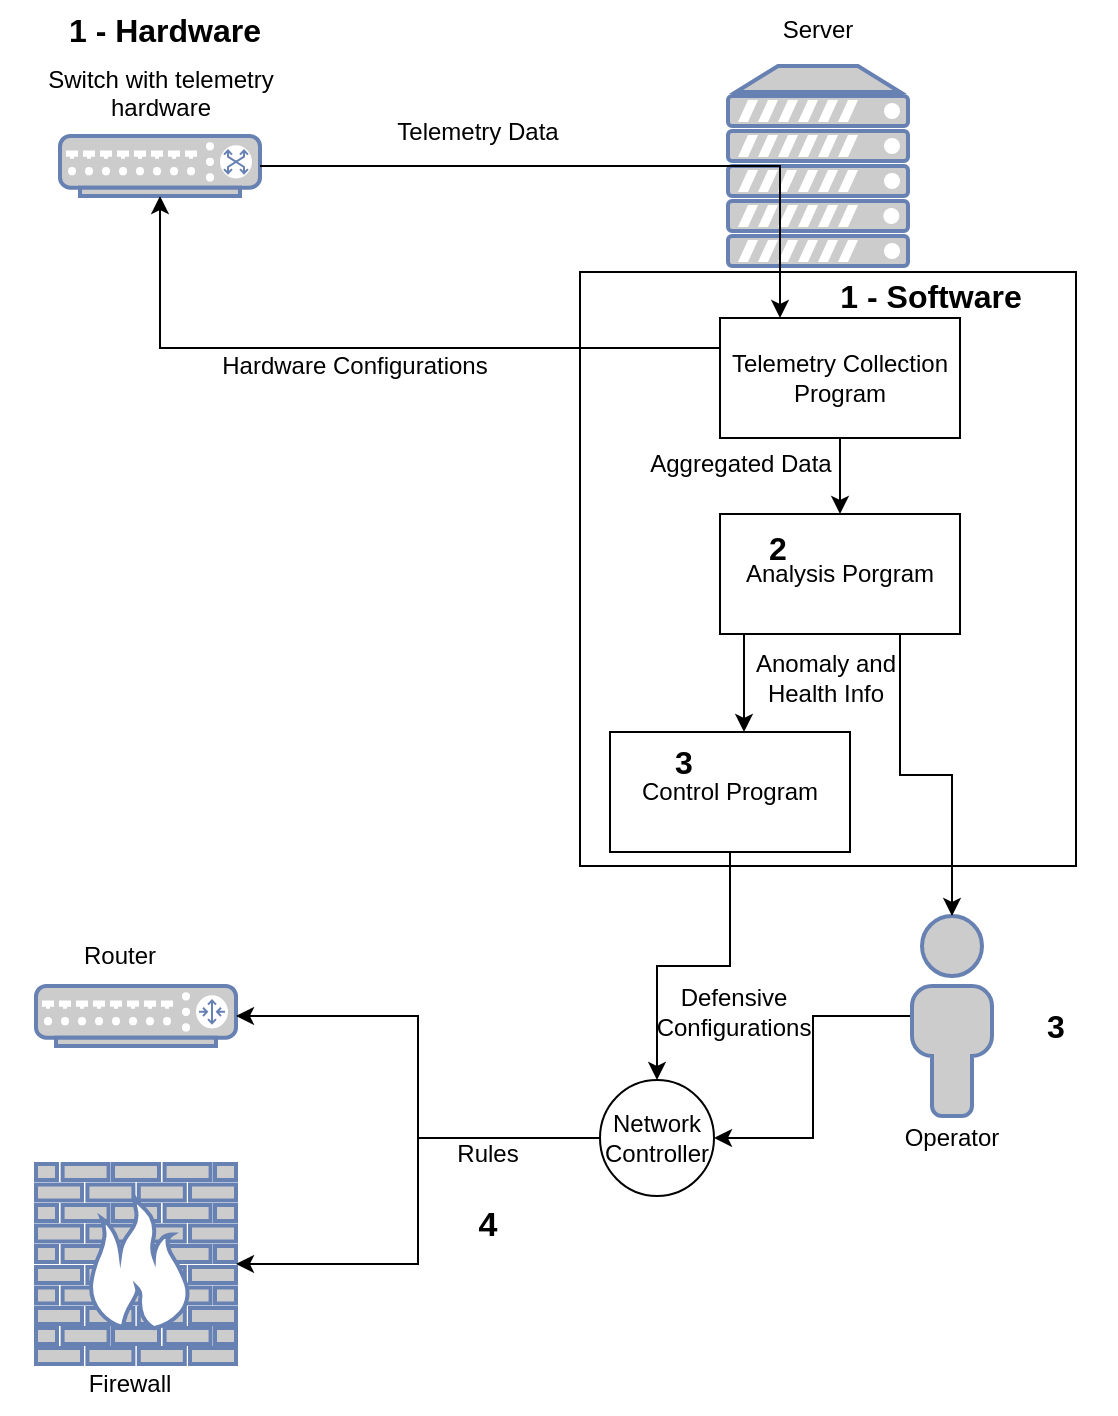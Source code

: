 <mxfile version="17.4.0" type="device"><diagram id="9tV2U8vkdxsbde_33odf" name="Page-1"><mxGraphModel dx="1226" dy="1800" grid="0" gridSize="10" guides="1" tooltips="1" connect="1" arrows="1" fold="1" page="1" pageScale="1" pageWidth="850" pageHeight="1100" math="0" shadow="0"><root><mxCell id="0"/><mxCell id="1" parent="0"/><mxCell id="o9cl5Ul9qVgwZ4TlfOMg-1" value="" style="fontColor=#0066CC;verticalAlign=top;verticalLabelPosition=bottom;labelPosition=center;align=center;html=1;outlineConnect=0;fillColor=#CCCCCC;strokeColor=#6881B3;gradientColor=none;gradientDirection=north;strokeWidth=2;shape=mxgraph.networks.switch;" vertex="1" parent="1"><mxGeometry x="210" y="287" width="100" height="30" as="geometry"/></mxCell><mxCell id="o9cl5Ul9qVgwZ4TlfOMg-2" value="" style="fontColor=#0066CC;verticalAlign=top;verticalLabelPosition=bottom;labelPosition=center;align=center;html=1;outlineConnect=0;fillColor=#CCCCCC;strokeColor=#6881B3;gradientColor=none;gradientDirection=north;strokeWidth=2;shape=mxgraph.networks.server;" vertex="1" parent="1"><mxGeometry x="544" y="252" width="90" height="100" as="geometry"/></mxCell><mxCell id="o9cl5Ul9qVgwZ4TlfOMg-3" value="" style="fontColor=#0066CC;verticalAlign=top;verticalLabelPosition=bottom;labelPosition=center;align=center;html=1;outlineConnect=0;fillColor=#CCCCCC;strokeColor=#6881B3;gradientColor=none;gradientDirection=north;strokeWidth=2;shape=mxgraph.networks.router;" vertex="1" parent="1"><mxGeometry x="198" y="712" width="100" height="30" as="geometry"/></mxCell><mxCell id="o9cl5Ul9qVgwZ4TlfOMg-4" value="" style="fontColor=#0066CC;verticalAlign=top;verticalLabelPosition=bottom;labelPosition=center;align=center;html=1;outlineConnect=0;fillColor=#CCCCCC;strokeColor=#6881B3;gradientColor=none;gradientDirection=north;strokeWidth=2;shape=mxgraph.networks.firewall;" vertex="1" parent="1"><mxGeometry x="198" y="801" width="100" height="100" as="geometry"/></mxCell><mxCell id="o9cl5Ul9qVgwZ4TlfOMg-7" value="" style="rounded=0;whiteSpace=wrap;html=1;" vertex="1" parent="1"><mxGeometry x="470" y="355" width="248" height="297" as="geometry"/></mxCell><mxCell id="o9cl5Ul9qVgwZ4TlfOMg-20" style="edgeStyle=orthogonalEdgeStyle;rounded=0;orthogonalLoop=1;jettySize=auto;html=1;exitX=0;exitY=0.5;exitDx=0;exitDy=0;exitPerimeter=0;entryX=1;entryY=0.5;entryDx=0;entryDy=0;" edge="1" parent="1" source="o9cl5Ul9qVgwZ4TlfOMg-8" target="o9cl5Ul9qVgwZ4TlfOMg-13"><mxGeometry relative="1" as="geometry"/></mxCell><mxCell id="o9cl5Ul9qVgwZ4TlfOMg-8" value="" style="fontColor=#0066CC;verticalAlign=top;verticalLabelPosition=bottom;labelPosition=center;align=center;html=1;outlineConnect=0;fillColor=#CCCCCC;strokeColor=#6881B3;gradientColor=none;gradientDirection=north;strokeWidth=2;shape=mxgraph.networks.user_male;" vertex="1" parent="1"><mxGeometry x="636" y="677" width="40" height="100" as="geometry"/></mxCell><mxCell id="o9cl5Ul9qVgwZ4TlfOMg-9" value="&lt;div&gt;Switch with telemetry hardware&lt;/div&gt;&lt;div&gt;&lt;br&gt;&lt;/div&gt;" style="text;html=1;strokeColor=none;fillColor=none;align=center;verticalAlign=middle;whiteSpace=wrap;rounded=0;" vertex="1" parent="1"><mxGeometry x="180.5" y="252" width="159" height="42" as="geometry"/></mxCell><mxCell id="o9cl5Ul9qVgwZ4TlfOMg-11" value="Telemetry Data" style="text;html=1;strokeColor=none;fillColor=none;align=center;verticalAlign=middle;whiteSpace=wrap;rounded=0;" vertex="1" parent="1"><mxGeometry x="373" y="270" width="92" height="30" as="geometry"/></mxCell><mxCell id="o9cl5Ul9qVgwZ4TlfOMg-12" value="Server" style="text;html=1;strokeColor=none;fillColor=none;align=center;verticalAlign=middle;whiteSpace=wrap;rounded=0;" vertex="1" parent="1"><mxGeometry x="559" y="219" width="60" height="30" as="geometry"/></mxCell><mxCell id="o9cl5Ul9qVgwZ4TlfOMg-14" style="edgeStyle=orthogonalEdgeStyle;rounded=0;orthogonalLoop=1;jettySize=auto;html=1;exitX=0;exitY=0.5;exitDx=0;exitDy=0;entryX=1;entryY=0.5;entryDx=0;entryDy=0;entryPerimeter=0;" edge="1" parent="1" source="o9cl5Ul9qVgwZ4TlfOMg-13" target="o9cl5Ul9qVgwZ4TlfOMg-3"><mxGeometry relative="1" as="geometry"/></mxCell><mxCell id="o9cl5Ul9qVgwZ4TlfOMg-15" style="edgeStyle=orthogonalEdgeStyle;rounded=0;orthogonalLoop=1;jettySize=auto;html=1;exitX=0;exitY=0.5;exitDx=0;exitDy=0;entryX=1;entryY=0.5;entryDx=0;entryDy=0;entryPerimeter=0;" edge="1" parent="1" source="o9cl5Ul9qVgwZ4TlfOMg-13" target="o9cl5Ul9qVgwZ4TlfOMg-4"><mxGeometry relative="1" as="geometry"/></mxCell><mxCell id="o9cl5Ul9qVgwZ4TlfOMg-13" value="Network Controller" style="ellipse;whiteSpace=wrap;html=1;" vertex="1" parent="1"><mxGeometry x="480" y="759" width="57" height="58" as="geometry"/></mxCell><mxCell id="o9cl5Ul9qVgwZ4TlfOMg-16" value="Rules" style="text;html=1;strokeColor=none;fillColor=none;align=center;verticalAlign=middle;whiteSpace=wrap;rounded=0;" vertex="1" parent="1"><mxGeometry x="385" y="786" width="78" height="19" as="geometry"/></mxCell><mxCell id="o9cl5Ul9qVgwZ4TlfOMg-17" value="&lt;div&gt;Router&lt;/div&gt;" style="text;html=1;strokeColor=none;fillColor=none;align=center;verticalAlign=middle;whiteSpace=wrap;rounded=0;" vertex="1" parent="1"><mxGeometry x="210" y="682" width="60" height="30" as="geometry"/></mxCell><mxCell id="o9cl5Ul9qVgwZ4TlfOMg-18" value="Firewall" style="text;html=1;strokeColor=none;fillColor=none;align=center;verticalAlign=middle;whiteSpace=wrap;rounded=0;" vertex="1" parent="1"><mxGeometry x="215" y="896" width="60" height="30" as="geometry"/></mxCell><mxCell id="o9cl5Ul9qVgwZ4TlfOMg-19" value="Operator" style="text;html=1;strokeColor=none;fillColor=none;align=center;verticalAlign=middle;whiteSpace=wrap;rounded=0;" vertex="1" parent="1"><mxGeometry x="626" y="773" width="60" height="30" as="geometry"/></mxCell><mxCell id="o9cl5Ul9qVgwZ4TlfOMg-22" style="edgeStyle=orthogonalEdgeStyle;rounded=0;orthogonalLoop=1;jettySize=auto;html=1;exitX=0;exitY=0.25;exitDx=0;exitDy=0;entryX=0.5;entryY=1;entryDx=0;entryDy=0;entryPerimeter=0;" edge="1" parent="1" source="o9cl5Ul9qVgwZ4TlfOMg-21" target="o9cl5Ul9qVgwZ4TlfOMg-1"><mxGeometry relative="1" as="geometry"/></mxCell><mxCell id="o9cl5Ul9qVgwZ4TlfOMg-37" style="edgeStyle=orthogonalEdgeStyle;rounded=0;orthogonalLoop=1;jettySize=auto;html=1;exitX=0.5;exitY=1;exitDx=0;exitDy=0;fontSize=16;" edge="1" parent="1" source="o9cl5Ul9qVgwZ4TlfOMg-21" target="o9cl5Ul9qVgwZ4TlfOMg-35"><mxGeometry relative="1" as="geometry"/></mxCell><mxCell id="o9cl5Ul9qVgwZ4TlfOMg-21" value="Telemetry Collection Program" style="rounded=0;whiteSpace=wrap;html=1;" vertex="1" parent="1"><mxGeometry x="540" y="378" width="120" height="60" as="geometry"/></mxCell><mxCell id="o9cl5Ul9qVgwZ4TlfOMg-10" style="edgeStyle=orthogonalEdgeStyle;rounded=0;orthogonalLoop=1;jettySize=auto;html=1;exitX=1;exitY=0.5;exitDx=0;exitDy=0;exitPerimeter=0;entryX=0.25;entryY=0;entryDx=0;entryDy=0;" edge="1" parent="1" source="o9cl5Ul9qVgwZ4TlfOMg-1" target="o9cl5Ul9qVgwZ4TlfOMg-21"><mxGeometry relative="1" as="geometry"/></mxCell><mxCell id="o9cl5Ul9qVgwZ4TlfOMg-23" value="Hardware Configurations" style="text;html=1;strokeColor=none;fillColor=none;align=center;verticalAlign=middle;whiteSpace=wrap;rounded=0;" vertex="1" parent="1"><mxGeometry x="275" y="387" width="165" height="30" as="geometry"/></mxCell><mxCell id="o9cl5Ul9qVgwZ4TlfOMg-27" style="edgeStyle=orthogonalEdgeStyle;rounded=0;orthogonalLoop=1;jettySize=auto;html=1;exitX=0.5;exitY=1;exitDx=0;exitDy=0;entryX=0.5;entryY=0;entryDx=0;entryDy=0;" edge="1" parent="1" source="o9cl5Ul9qVgwZ4TlfOMg-25" target="o9cl5Ul9qVgwZ4TlfOMg-13"><mxGeometry relative="1" as="geometry"/></mxCell><mxCell id="o9cl5Ul9qVgwZ4TlfOMg-25" value="Control Program" style="rounded=0;whiteSpace=wrap;html=1;" vertex="1" parent="1"><mxGeometry x="485" y="585" width="120" height="60" as="geometry"/></mxCell><mxCell id="o9cl5Ul9qVgwZ4TlfOMg-28" value="Defensive Configurations" style="text;html=1;strokeColor=none;fillColor=none;align=center;verticalAlign=middle;whiteSpace=wrap;rounded=0;" vertex="1" parent="1"><mxGeometry x="517" y="710" width="60" height="30" as="geometry"/></mxCell><mxCell id="o9cl5Ul9qVgwZ4TlfOMg-29" value="Anomaly and Health Info" style="text;html=1;strokeColor=none;fillColor=none;align=center;verticalAlign=middle;whiteSpace=wrap;rounded=0;" vertex="1" parent="1"><mxGeometry x="552" y="536" width="82" height="43" as="geometry"/></mxCell><mxCell id="o9cl5Ul9qVgwZ4TlfOMg-30" value="&lt;b&gt;&lt;font style=&quot;font-size: 17px&quot;&gt;4&lt;/font&gt;&lt;/b&gt;" style="text;html=1;strokeColor=none;fillColor=none;align=center;verticalAlign=middle;whiteSpace=wrap;rounded=0;" vertex="1" parent="1"><mxGeometry x="394" y="817" width="60" height="30" as="geometry"/></mxCell><mxCell id="o9cl5Ul9qVgwZ4TlfOMg-31" value="3" style="text;html=1;strokeColor=none;fillColor=none;align=center;verticalAlign=middle;whiteSpace=wrap;rounded=0;fontSize=16;fontStyle=1" vertex="1" parent="1"><mxGeometry x="492" y="585" width="60" height="30" as="geometry"/></mxCell><mxCell id="o9cl5Ul9qVgwZ4TlfOMg-32" value="3" style="text;html=1;strokeColor=none;fillColor=none;align=center;verticalAlign=middle;whiteSpace=wrap;rounded=0;fontSize=16;fontStyle=1" vertex="1" parent="1"><mxGeometry x="678" y="717" width="60" height="30" as="geometry"/></mxCell><mxCell id="o9cl5Ul9qVgwZ4TlfOMg-33" value="1 - Software" style="text;html=1;strokeColor=none;fillColor=none;align=center;verticalAlign=middle;whiteSpace=wrap;rounded=0;fontSize=16;fontStyle=1" vertex="1" parent="1"><mxGeometry x="595" y="352" width="101" height="30" as="geometry"/></mxCell><mxCell id="o9cl5Ul9qVgwZ4TlfOMg-34" value="1 - Hardware" style="text;html=1;strokeColor=none;fillColor=none;align=center;verticalAlign=middle;whiteSpace=wrap;rounded=0;fontSize=16;fontStyle=1" vertex="1" parent="1"><mxGeometry x="198" y="219" width="129" height="30" as="geometry"/></mxCell><mxCell id="o9cl5Ul9qVgwZ4TlfOMg-38" style="edgeStyle=orthogonalEdgeStyle;rounded=0;orthogonalLoop=1;jettySize=auto;html=1;exitX=0.25;exitY=1;exitDx=0;exitDy=0;entryX=1;entryY=0;entryDx=0;entryDy=0;fontSize=16;" edge="1" parent="1" source="o9cl5Ul9qVgwZ4TlfOMg-35" target="o9cl5Ul9qVgwZ4TlfOMg-31"><mxGeometry relative="1" as="geometry"><Array as="points"><mxPoint x="552" y="536"/></Array></mxGeometry></mxCell><mxCell id="o9cl5Ul9qVgwZ4TlfOMg-39" style="edgeStyle=orthogonalEdgeStyle;rounded=0;orthogonalLoop=1;jettySize=auto;html=1;exitX=0.75;exitY=1;exitDx=0;exitDy=0;entryX=0.5;entryY=0;entryDx=0;entryDy=0;entryPerimeter=0;fontSize=16;" edge="1" parent="1" source="o9cl5Ul9qVgwZ4TlfOMg-35" target="o9cl5Ul9qVgwZ4TlfOMg-8"><mxGeometry relative="1" as="geometry"/></mxCell><mxCell id="o9cl5Ul9qVgwZ4TlfOMg-35" value="Analysis Porgram" style="rounded=0;whiteSpace=wrap;html=1;" vertex="1" parent="1"><mxGeometry x="540" y="476" width="120" height="60" as="geometry"/></mxCell><mxCell id="o9cl5Ul9qVgwZ4TlfOMg-40" value="2" style="text;html=1;strokeColor=none;fillColor=none;align=center;verticalAlign=middle;whiteSpace=wrap;rounded=0;fontSize=16;fontStyle=1" vertex="1" parent="1"><mxGeometry x="554" y="478" width="30" height="30" as="geometry"/></mxCell><mxCell id="o9cl5Ul9qVgwZ4TlfOMg-41" value="Aggregated Data" style="text;html=1;strokeColor=none;fillColor=none;align=center;verticalAlign=middle;whiteSpace=wrap;rounded=0;" vertex="1" parent="1"><mxGeometry x="492" y="441" width="117" height="20" as="geometry"/></mxCell></root></mxGraphModel></diagram></mxfile>